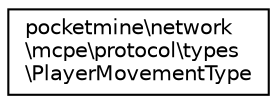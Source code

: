 digraph "Graphical Class Hierarchy"
{
 // INTERACTIVE_SVG=YES
 // LATEX_PDF_SIZE
  edge [fontname="Helvetica",fontsize="10",labelfontname="Helvetica",labelfontsize="10"];
  node [fontname="Helvetica",fontsize="10",shape=record];
  rankdir="LR";
  Node0 [label="pocketmine\\network\l\\mcpe\\protocol\\types\l\\PlayerMovementType",height=0.2,width=0.4,color="black", fillcolor="white", style="filled",URL="$de/d3e/classpocketmine_1_1network_1_1mcpe_1_1protocol_1_1types_1_1_player_movement_type.html",tooltip=" "];
}
